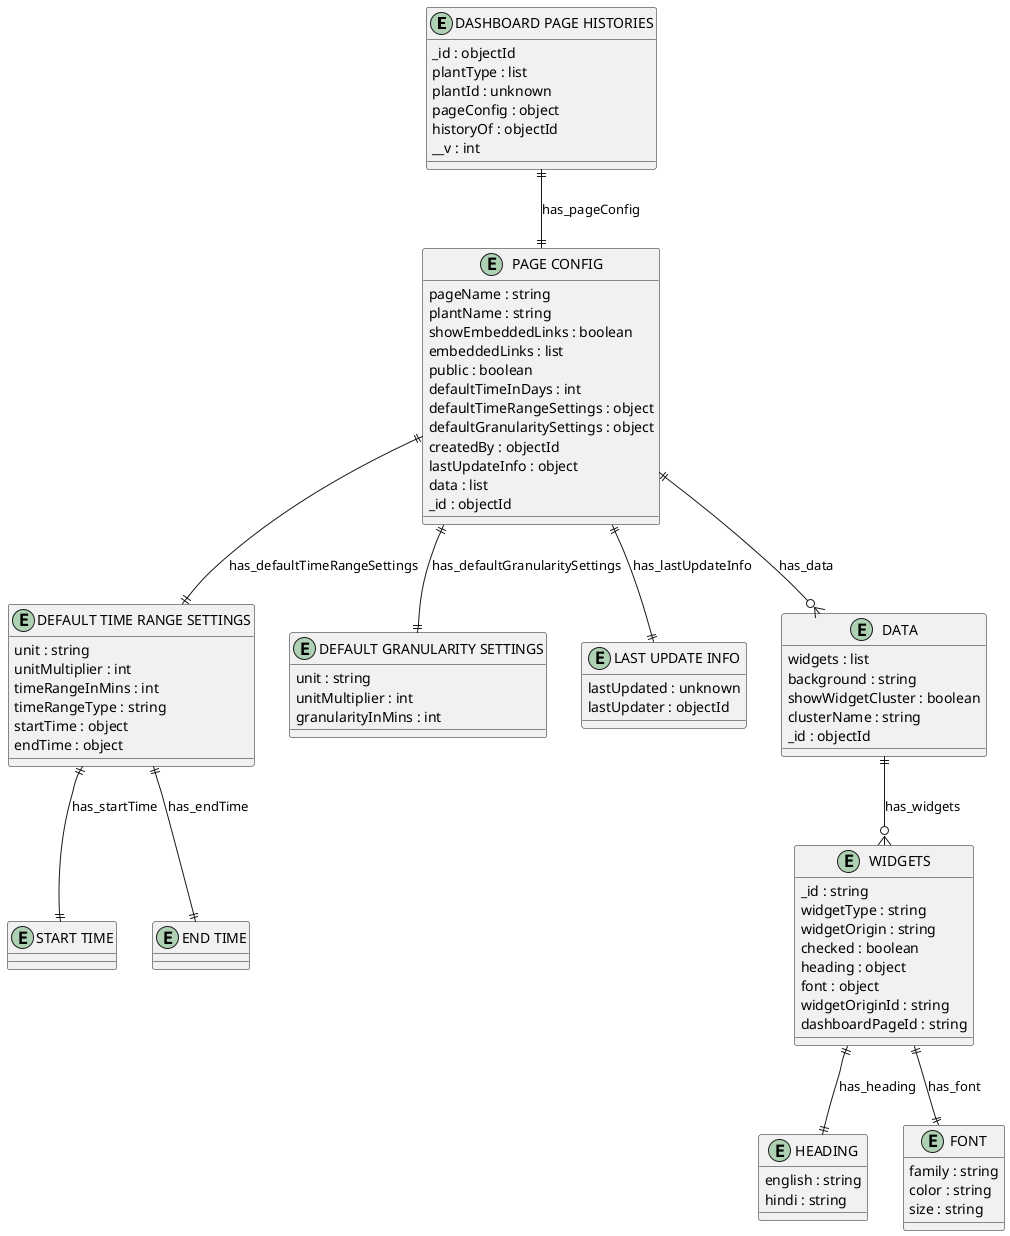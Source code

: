 @startuml DASHBOARD_PAGE_HISTORIES_Diagram

entity "DASHBOARD PAGE HISTORIES" as DASHBOARD_PAGE_HISTORIES {
  _id : objectId
  plantType : list
  plantId : unknown
  pageConfig : object
  historyOf : objectId
  __v : int
}

entity "PAGE CONFIG" as PAGE_CONFIG {
  pageName : string
  plantName : string
  showEmbeddedLinks : boolean
  embeddedLinks : list
  public : boolean
  defaultTimeInDays : int
  defaultTimeRangeSettings : object
  defaultGranularitySettings : object
  createdBy : objectId
  lastUpdateInfo : object
  data : list
  _id : objectId
}

entity "DEFAULT TIME RANGE SETTINGS" as DEFAULT_TIME_RANGE_SETTINGS {
  unit : string
  unitMultiplier : int
  timeRangeInMins : int
  timeRangeType : string
  startTime : object
  endTime : object
}

entity "START TIME" as START_TIME {
}

entity "END TIME" as END_TIME {
}

entity "DEFAULT GRANULARITY SETTINGS" as DEFAULT_GRANULARITY_SETTINGS {
  unit : string
  unitMultiplier : int
  granularityInMins : int
}

entity "LAST UPDATE INFO" as LAST_UPDATE_INFO {
  lastUpdated : unknown
  lastUpdater : objectId
}

entity "DATA" as DATA {
  widgets : list
  background : string
  showWidgetCluster : boolean
  clusterName : string
  _id : objectId
}

entity "WIDGETS" as WIDGETS {
  _id : string
  widgetType : string
  widgetOrigin : string
  checked : boolean
  heading : object
  font : object
  widgetOriginId : string
  dashboardPageId : string
}

entity "HEADING" as HEADING {
  english : string
  hindi : string
}

entity "FONT" as FONT {
  family : string
  color : string
  size : string
}

' // Relationships
DASHBOARD_PAGE_HISTORIES ||--|| PAGE_CONFIG : has_pageConfig
PAGE_CONFIG ||--|| DEFAULT_TIME_RANGE_SETTINGS : has_defaultTimeRangeSettings
DEFAULT_TIME_RANGE_SETTINGS ||--|| START_TIME : has_startTime
DEFAULT_TIME_RANGE_SETTINGS ||--|| END_TIME : has_endTime
PAGE_CONFIG ||--|| DEFAULT_GRANULARITY_SETTINGS : has_defaultGranularitySettings
PAGE_CONFIG ||--|| LAST_UPDATE_INFO : has_lastUpdateInfo
PAGE_CONFIG ||--o{ DATA : has_data
DATA ||--o{ WIDGETS : has_widgets
WIDGETS ||--|| HEADING : has_heading
WIDGETS ||--|| FONT : has_font
@enduml